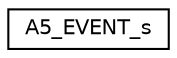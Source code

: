 digraph "Graphical Class Hierarchy"
{
 // LATEX_PDF_SIZE
  edge [fontname="Helvetica",fontsize="10",labelfontname="Helvetica",labelfontsize="10"];
  node [fontname="Helvetica",fontsize="10",shape=record];
  rankdir="LR";
  Node0 [label="A5_EVENT_s",height=0.2,width=0.4,color="black", fillcolor="white", style="filled",URL="$structA5__EVENT__s.html",tooltip=" "];
}
